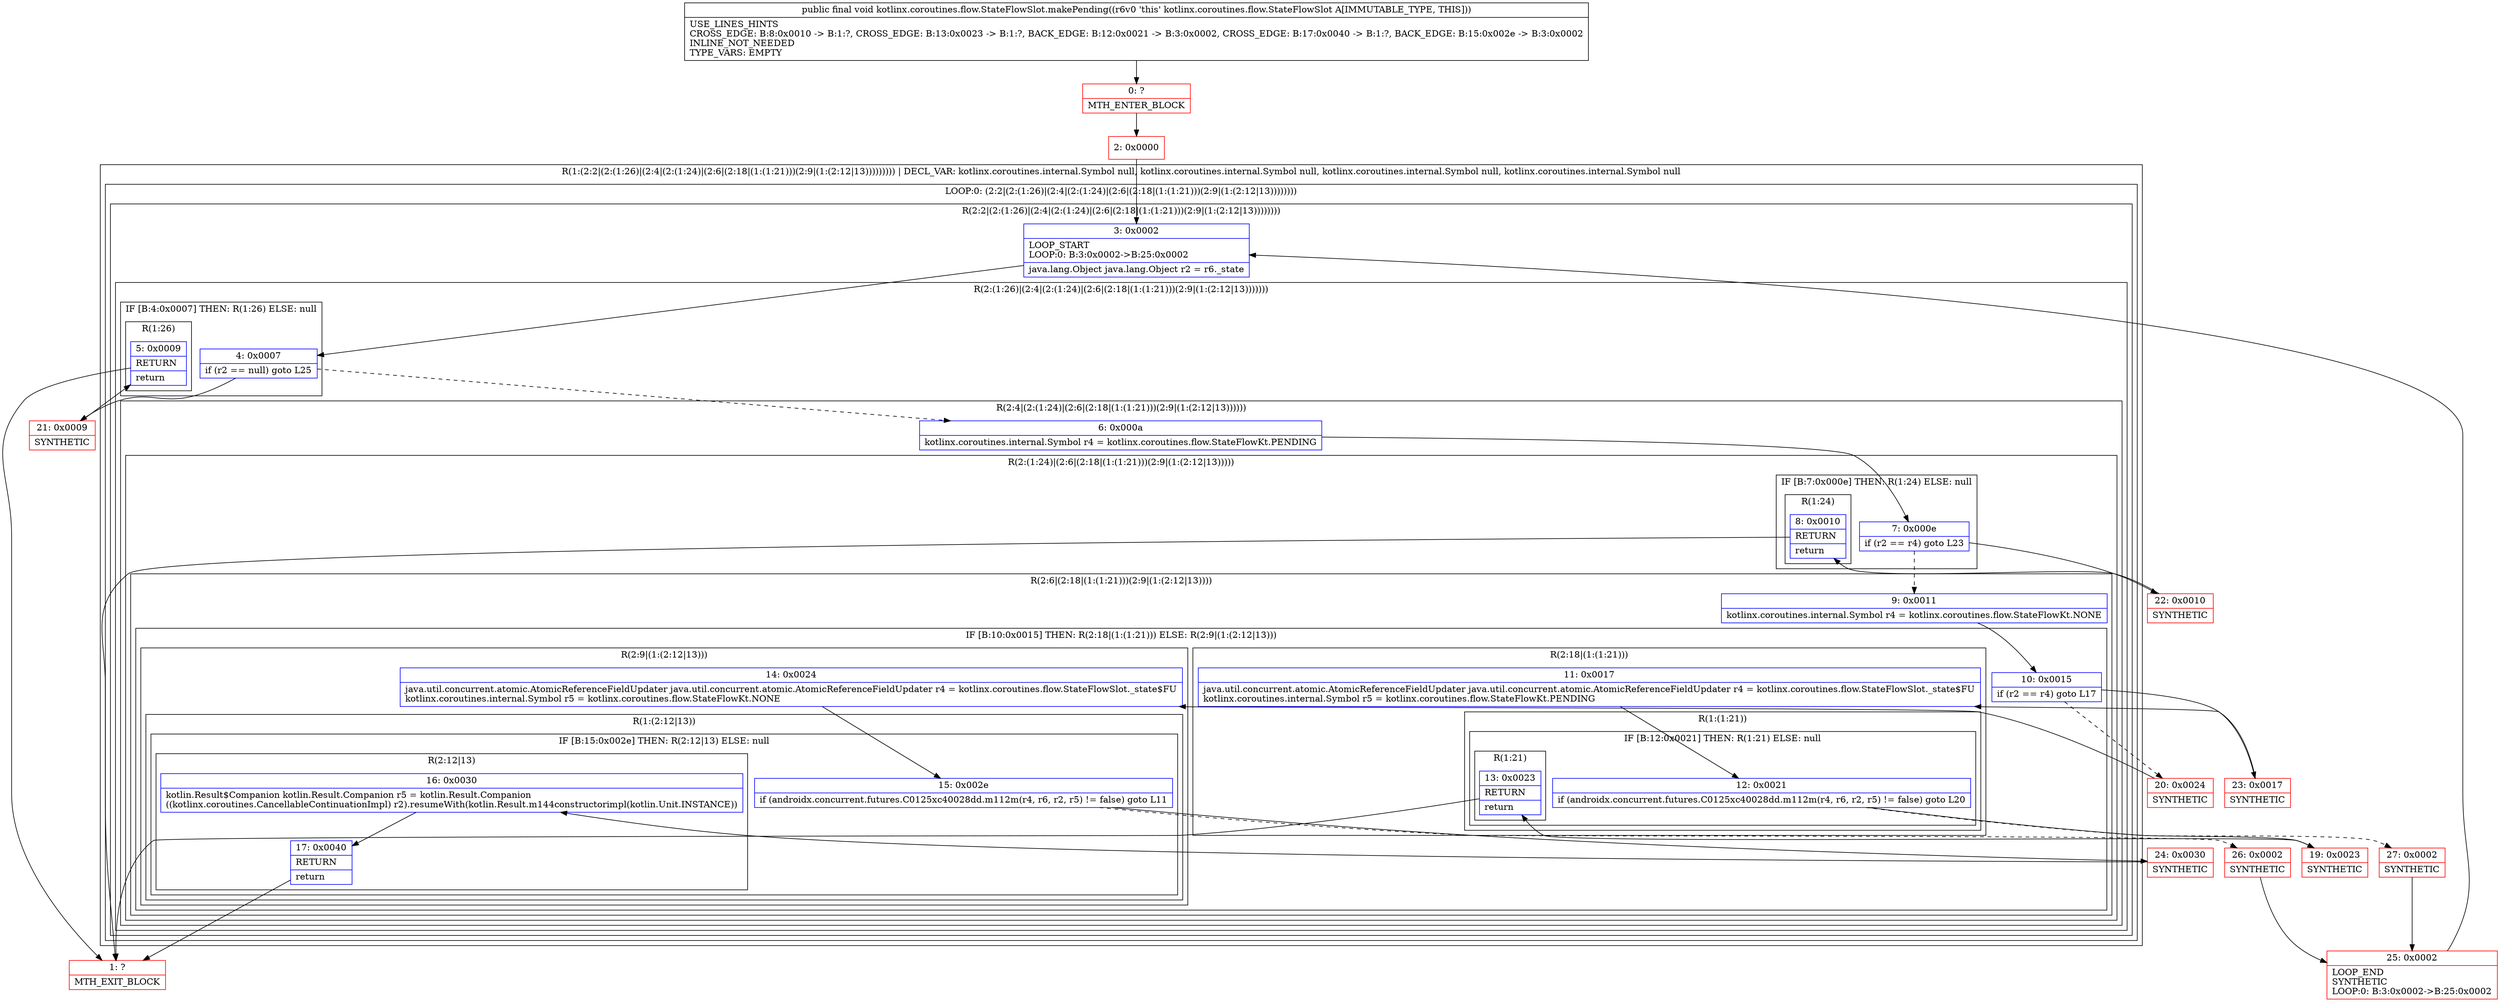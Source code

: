 digraph "CFG forkotlinx.coroutines.flow.StateFlowSlot.makePending()V" {
subgraph cluster_Region_2046379098 {
label = "R(1:(2:2|(2:(1:26)|(2:4|(2:(1:24)|(2:6|(2:18|(1:(1:21)))(2:9|(1:(2:12|13))))))))) | DECL_VAR: kotlinx.coroutines.internal.Symbol null, kotlinx.coroutines.internal.Symbol null, kotlinx.coroutines.internal.Symbol null, kotlinx.coroutines.internal.Symbol null\l";
node [shape=record,color=blue];
subgraph cluster_LoopRegion_2086271526 {
label = "LOOP:0: (2:2|(2:(1:26)|(2:4|(2:(1:24)|(2:6|(2:18|(1:(1:21)))(2:9|(1:(2:12|13))))))))";
node [shape=record,color=blue];
subgraph cluster_Region_887804905 {
label = "R(2:2|(2:(1:26)|(2:4|(2:(1:24)|(2:6|(2:18|(1:(1:21)))(2:9|(1:(2:12|13))))))))";
node [shape=record,color=blue];
Node_3 [shape=record,label="{3\:\ 0x0002|LOOP_START\lLOOP:0: B:3:0x0002\-\>B:25:0x0002\l|java.lang.Object java.lang.Object r2 = r6._state\l}"];
subgraph cluster_Region_1538455522 {
label = "R(2:(1:26)|(2:4|(2:(1:24)|(2:6|(2:18|(1:(1:21)))(2:9|(1:(2:12|13)))))))";
node [shape=record,color=blue];
subgraph cluster_IfRegion_736561026 {
label = "IF [B:4:0x0007] THEN: R(1:26) ELSE: null";
node [shape=record,color=blue];
Node_4 [shape=record,label="{4\:\ 0x0007|if (r2 == null) goto L25\l}"];
subgraph cluster_Region_477213978 {
label = "R(1:26)";
node [shape=record,color=blue];
Node_5 [shape=record,label="{5\:\ 0x0009|RETURN\l|return\l}"];
}
}
subgraph cluster_Region_648629246 {
label = "R(2:4|(2:(1:24)|(2:6|(2:18|(1:(1:21)))(2:9|(1:(2:12|13))))))";
node [shape=record,color=blue];
Node_6 [shape=record,label="{6\:\ 0x000a|kotlinx.coroutines.internal.Symbol r4 = kotlinx.coroutines.flow.StateFlowKt.PENDING\l}"];
subgraph cluster_Region_798619994 {
label = "R(2:(1:24)|(2:6|(2:18|(1:(1:21)))(2:9|(1:(2:12|13)))))";
node [shape=record,color=blue];
subgraph cluster_IfRegion_1058433706 {
label = "IF [B:7:0x000e] THEN: R(1:24) ELSE: null";
node [shape=record,color=blue];
Node_7 [shape=record,label="{7\:\ 0x000e|if (r2 == r4) goto L23\l}"];
subgraph cluster_Region_472038981 {
label = "R(1:24)";
node [shape=record,color=blue];
Node_8 [shape=record,label="{8\:\ 0x0010|RETURN\l|return\l}"];
}
}
subgraph cluster_Region_1424423040 {
label = "R(2:6|(2:18|(1:(1:21)))(2:9|(1:(2:12|13))))";
node [shape=record,color=blue];
Node_9 [shape=record,label="{9\:\ 0x0011|kotlinx.coroutines.internal.Symbol r4 = kotlinx.coroutines.flow.StateFlowKt.NONE\l}"];
subgraph cluster_IfRegion_1958441668 {
label = "IF [B:10:0x0015] THEN: R(2:18|(1:(1:21))) ELSE: R(2:9|(1:(2:12|13)))";
node [shape=record,color=blue];
Node_10 [shape=record,label="{10\:\ 0x0015|if (r2 == r4) goto L17\l}"];
subgraph cluster_Region_1934012841 {
label = "R(2:18|(1:(1:21)))";
node [shape=record,color=blue];
Node_11 [shape=record,label="{11\:\ 0x0017|java.util.concurrent.atomic.AtomicReferenceFieldUpdater java.util.concurrent.atomic.AtomicReferenceFieldUpdater r4 = kotlinx.coroutines.flow.StateFlowSlot._state$FU\lkotlinx.coroutines.internal.Symbol r5 = kotlinx.coroutines.flow.StateFlowKt.PENDING\l}"];
subgraph cluster_Region_1357076420 {
label = "R(1:(1:21))";
node [shape=record,color=blue];
subgraph cluster_IfRegion_372015649 {
label = "IF [B:12:0x0021] THEN: R(1:21) ELSE: null";
node [shape=record,color=blue];
Node_12 [shape=record,label="{12\:\ 0x0021|if (androidx.concurrent.futures.C0125xc40028dd.m112m(r4, r6, r2, r5) != false) goto L20\l}"];
subgraph cluster_Region_1101787559 {
label = "R(1:21)";
node [shape=record,color=blue];
Node_13 [shape=record,label="{13\:\ 0x0023|RETURN\l|return\l}"];
}
}
}
}
subgraph cluster_Region_588735297 {
label = "R(2:9|(1:(2:12|13)))";
node [shape=record,color=blue];
Node_14 [shape=record,label="{14\:\ 0x0024|java.util.concurrent.atomic.AtomicReferenceFieldUpdater java.util.concurrent.atomic.AtomicReferenceFieldUpdater r4 = kotlinx.coroutines.flow.StateFlowSlot._state$FU\lkotlinx.coroutines.internal.Symbol r5 = kotlinx.coroutines.flow.StateFlowKt.NONE\l}"];
subgraph cluster_Region_555254753 {
label = "R(1:(2:12|13))";
node [shape=record,color=blue];
subgraph cluster_IfRegion_98847857 {
label = "IF [B:15:0x002e] THEN: R(2:12|13) ELSE: null";
node [shape=record,color=blue];
Node_15 [shape=record,label="{15\:\ 0x002e|if (androidx.concurrent.futures.C0125xc40028dd.m112m(r4, r6, r2, r5) != false) goto L11\l}"];
subgraph cluster_Region_162215261 {
label = "R(2:12|13)";
node [shape=record,color=blue];
Node_16 [shape=record,label="{16\:\ 0x0030|kotlin.Result$Companion kotlin.Result.Companion r5 = kotlin.Result.Companion\l((kotlinx.coroutines.CancellableContinuationImpl) r2).resumeWith(kotlin.Result.m144constructorimpl(kotlin.Unit.INSTANCE))\l}"];
Node_17 [shape=record,label="{17\:\ 0x0040|RETURN\l|return\l}"];
}
}
}
}
}
}
}
}
}
}
}
}
Node_0 [shape=record,color=red,label="{0\:\ ?|MTH_ENTER_BLOCK\l}"];
Node_2 [shape=record,color=red,label="{2\:\ 0x0000}"];
Node_20 [shape=record,color=red,label="{20\:\ 0x0024|SYNTHETIC\l}"];
Node_24 [shape=record,color=red,label="{24\:\ 0x0030|SYNTHETIC\l}"];
Node_1 [shape=record,color=red,label="{1\:\ ?|MTH_EXIT_BLOCK\l}"];
Node_26 [shape=record,color=red,label="{26\:\ 0x0002|SYNTHETIC\l}"];
Node_25 [shape=record,color=red,label="{25\:\ 0x0002|LOOP_END\lSYNTHETIC\lLOOP:0: B:3:0x0002\-\>B:25:0x0002\l}"];
Node_23 [shape=record,color=red,label="{23\:\ 0x0017|SYNTHETIC\l}"];
Node_19 [shape=record,color=red,label="{19\:\ 0x0023|SYNTHETIC\l}"];
Node_27 [shape=record,color=red,label="{27\:\ 0x0002|SYNTHETIC\l}"];
Node_22 [shape=record,color=red,label="{22\:\ 0x0010|SYNTHETIC\l}"];
Node_21 [shape=record,color=red,label="{21\:\ 0x0009|SYNTHETIC\l}"];
MethodNode[shape=record,label="{public final void kotlinx.coroutines.flow.StateFlowSlot.makePending((r6v0 'this' kotlinx.coroutines.flow.StateFlowSlot A[IMMUTABLE_TYPE, THIS]))  | USE_LINES_HINTS\lCROSS_EDGE: B:8:0x0010 \-\> B:1:?, CROSS_EDGE: B:13:0x0023 \-\> B:1:?, BACK_EDGE: B:12:0x0021 \-\> B:3:0x0002, CROSS_EDGE: B:17:0x0040 \-\> B:1:?, BACK_EDGE: B:15:0x002e \-\> B:3:0x0002\lINLINE_NOT_NEEDED\lTYPE_VARS: EMPTY\l}"];
MethodNode -> Node_0;Node_3 -> Node_4;
Node_4 -> Node_6[style=dashed];
Node_4 -> Node_21;
Node_5 -> Node_1;
Node_6 -> Node_7;
Node_7 -> Node_9[style=dashed];
Node_7 -> Node_22;
Node_8 -> Node_1;
Node_9 -> Node_10;
Node_10 -> Node_20[style=dashed];
Node_10 -> Node_23;
Node_11 -> Node_12;
Node_12 -> Node_19;
Node_12 -> Node_27[style=dashed];
Node_13 -> Node_1;
Node_14 -> Node_15;
Node_15 -> Node_24;
Node_15 -> Node_26[style=dashed];
Node_16 -> Node_17;
Node_17 -> Node_1;
Node_0 -> Node_2;
Node_2 -> Node_3;
Node_20 -> Node_14;
Node_24 -> Node_16;
Node_26 -> Node_25;
Node_25 -> Node_3;
Node_23 -> Node_11;
Node_19 -> Node_13;
Node_27 -> Node_25;
Node_22 -> Node_8;
Node_21 -> Node_5;
}

